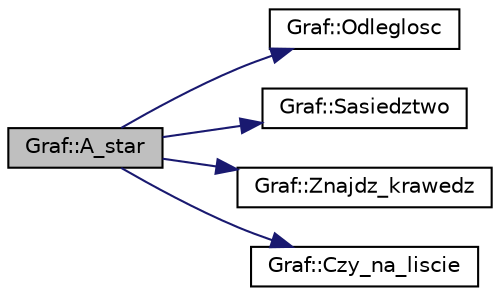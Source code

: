 digraph G
{
  edge [fontname="Helvetica",fontsize="10",labelfontname="Helvetica",labelfontsize="10"];
  node [fontname="Helvetica",fontsize="10",shape=record];
  rankdir="LR";
  Node1 [label="Graf::A_star",height=0.2,width=0.4,color="black", fillcolor="grey75", style="filled" fontcolor="black"];
  Node1 -> Node2 [color="midnightblue",fontsize="10",style="solid",fontname="Helvetica"];
  Node2 [label="Graf::Odleglosc",height=0.2,width=0.4,color="black", fillcolor="white", style="filled",URL="$class_graf.html#a497d04cd3e5fe9d6b1d98f13ef64d989",tooltip="Liczy odległość między wierzchołkami."];
  Node1 -> Node3 [color="midnightblue",fontsize="10",style="solid",fontname="Helvetica"];
  Node3 [label="Graf::Sasiedztwo",height=0.2,width=0.4,color="black", fillcolor="white", style="filled",URL="$class_graf.html#a046d281f1698f8072bf60e4da71bc675",tooltip="Sprawdza sąsiedztwo wierzchołka."];
  Node1 -> Node4 [color="midnightblue",fontsize="10",style="solid",fontname="Helvetica"];
  Node4 [label="Graf::Znajdz_krawedz",height=0.2,width=0.4,color="black", fillcolor="white", style="filled",URL="$class_graf.html#aa15a3c01cfdf981650654ebaed04e4e1",tooltip="Wyszukuje krawędź."];
  Node1 -> Node5 [color="midnightblue",fontsize="10",style="solid",fontname="Helvetica"];
  Node5 [label="Graf::Czy_na_liscie",height=0.2,width=0.4,color="black", fillcolor="white", style="filled",URL="$class_graf.html#a849aea670db767445a6c98eefa5ee43e",tooltip="Sprawdza zawartość wektora."];
}
